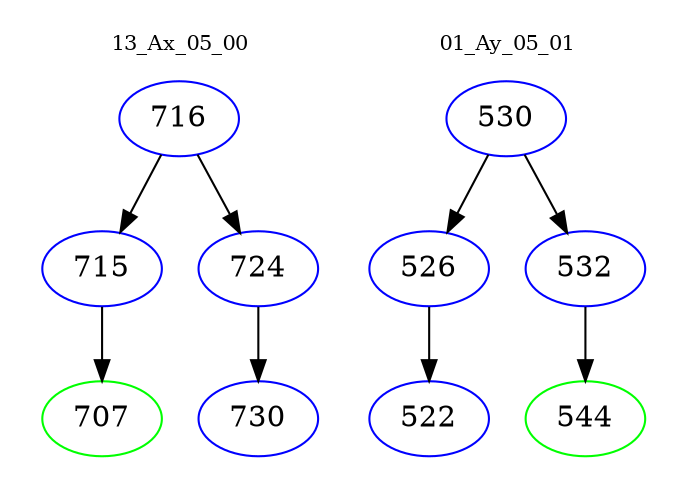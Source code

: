 digraph{
subgraph cluster_0 {
color = white
label = "13_Ax_05_00";
fontsize=10;
T0_716 [label="716", color="blue"]
T0_716 -> T0_715 [color="black"]
T0_715 [label="715", color="blue"]
T0_715 -> T0_707 [color="black"]
T0_707 [label="707", color="green"]
T0_716 -> T0_724 [color="black"]
T0_724 [label="724", color="blue"]
T0_724 -> T0_730 [color="black"]
T0_730 [label="730", color="blue"]
}
subgraph cluster_1 {
color = white
label = "01_Ay_05_01";
fontsize=10;
T1_530 [label="530", color="blue"]
T1_530 -> T1_526 [color="black"]
T1_526 [label="526", color="blue"]
T1_526 -> T1_522 [color="black"]
T1_522 [label="522", color="blue"]
T1_530 -> T1_532 [color="black"]
T1_532 [label="532", color="blue"]
T1_532 -> T1_544 [color="black"]
T1_544 [label="544", color="green"]
}
}
